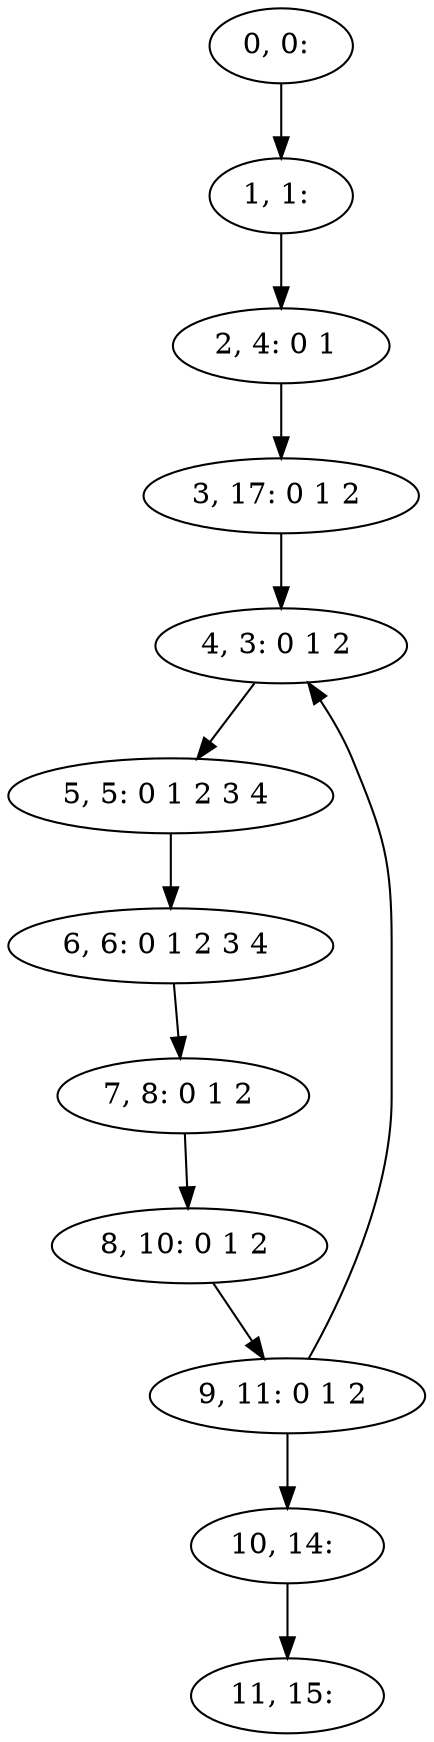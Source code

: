 digraph G {
0[label="0, 0: "];
1[label="1, 1: "];
2[label="2, 4: 0 1 "];
3[label="3, 17: 0 1 2 "];
4[label="4, 3: 0 1 2 "];
5[label="5, 5: 0 1 2 3 4 "];
6[label="6, 6: 0 1 2 3 4 "];
7[label="7, 8: 0 1 2 "];
8[label="8, 10: 0 1 2 "];
9[label="9, 11: 0 1 2 "];
10[label="10, 14: "];
11[label="11, 15: "];
0->1 ;
1->2 ;
2->3 ;
3->4 ;
4->5 ;
5->6 ;
6->7 ;
7->8 ;
8->9 ;
9->10 ;
9->4 ;
10->11 ;
}
